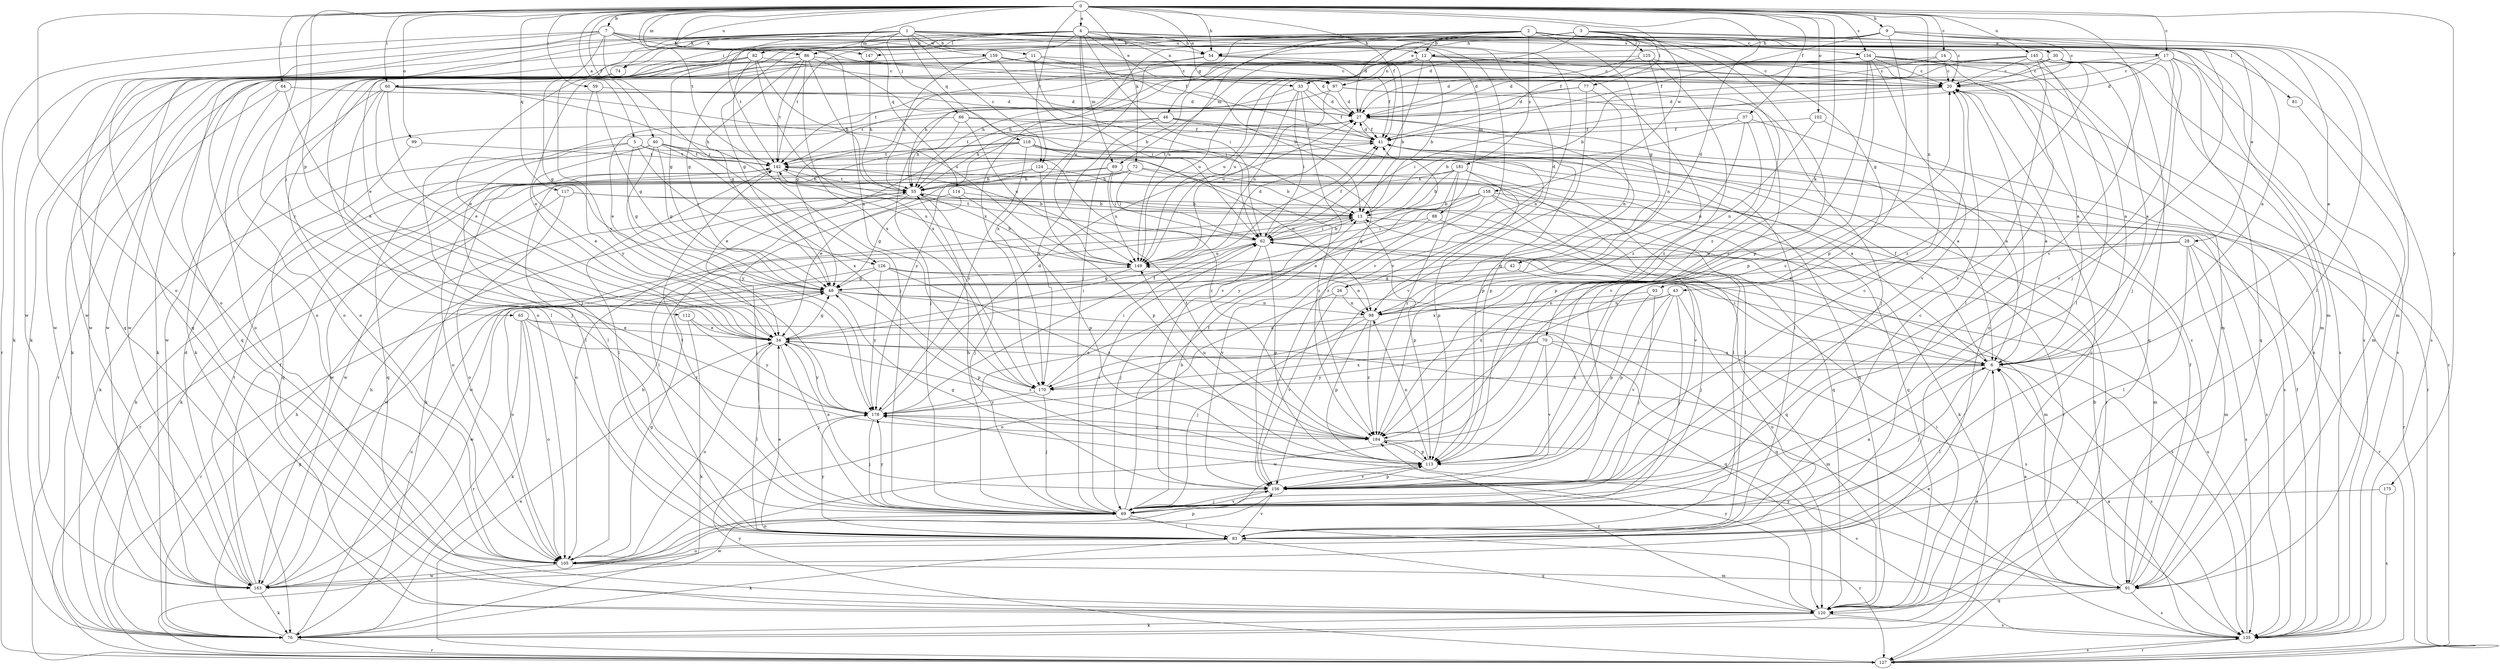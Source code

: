 strict digraph  {
0;
1;
2;
3;
4;
5;
6;
7;
9;
11;
12;
13;
14;
17;
20;
26;
27;
28;
30;
33;
34;
37;
40;
41;
42;
43;
46;
48;
54;
55;
59;
60;
62;
64;
65;
66;
69;
70;
72;
74;
76;
77;
81;
82;
83;
86;
88;
89;
91;
93;
97;
98;
99;
102;
105;
112;
113;
114;
117;
118;
120;
124;
125;
126;
127;
134;
135;
142;
145;
147;
149;
156;
158;
159;
163;
170;
175;
178;
181;
184;
0 -> 4  [label=a];
0 -> 5  [label=a];
0 -> 7  [label=b];
0 -> 9  [label=b];
0 -> 14  [label=c];
0 -> 17  [label=c];
0 -> 26  [label=d];
0 -> 37  [label=f];
0 -> 40  [label=f];
0 -> 41  [label=f];
0 -> 54  [label=h];
0 -> 59  [label=i];
0 -> 60  [label=i];
0 -> 64  [label=j];
0 -> 70  [label=k];
0 -> 72  [label=k];
0 -> 86  [label=m];
0 -> 93  [label=n];
0 -> 97  [label=n];
0 -> 99  [label=o];
0 -> 102  [label=o];
0 -> 105  [label=o];
0 -> 112  [label=p];
0 -> 114  [label=q];
0 -> 117  [label=q];
0 -> 124  [label=r];
0 -> 134  [label=s];
0 -> 142  [label=t];
0 -> 145  [label=u];
0 -> 147  [label=u];
0 -> 156  [label=v];
0 -> 158  [label=w];
0 -> 170  [label=x];
0 -> 175  [label=y];
0 -> 178  [label=y];
1 -> 11  [label=b];
1 -> 12  [label=b];
1 -> 26  [label=d];
1 -> 65  [label=j];
1 -> 66  [label=j];
1 -> 74  [label=k];
1 -> 86  [label=m];
1 -> 88  [label=m];
1 -> 105  [label=o];
1 -> 118  [label=q];
1 -> 120  [label=q];
1 -> 124  [label=r];
1 -> 134  [label=s];
1 -> 142  [label=t];
1 -> 156  [label=v];
1 -> 159  [label=w];
1 -> 163  [label=w];
2 -> 6  [label=a];
2 -> 12  [label=b];
2 -> 17  [label=c];
2 -> 27  [label=d];
2 -> 42  [label=g];
2 -> 43  [label=g];
2 -> 46  [label=g];
2 -> 48  [label=g];
2 -> 69  [label=j];
2 -> 125  [label=r];
2 -> 135  [label=s];
2 -> 147  [label=u];
2 -> 149  [label=u];
2 -> 163  [label=w];
2 -> 170  [label=x];
2 -> 181  [label=z];
2 -> 184  [label=z];
3 -> 27  [label=d];
3 -> 28  [label=e];
3 -> 30  [label=e];
3 -> 33  [label=e];
3 -> 41  [label=f];
3 -> 54  [label=h];
3 -> 69  [label=j];
3 -> 77  [label=l];
3 -> 89  [label=m];
3 -> 113  [label=p];
4 -> 20  [label=c];
4 -> 33  [label=e];
4 -> 48  [label=g];
4 -> 54  [label=h];
4 -> 60  [label=i];
4 -> 62  [label=i];
4 -> 74  [label=k];
4 -> 76  [label=k];
4 -> 81  [label=l];
4 -> 82  [label=l];
4 -> 89  [label=m];
4 -> 91  [label=m];
4 -> 97  [label=n];
4 -> 142  [label=t];
4 -> 149  [label=u];
4 -> 156  [label=v];
4 -> 178  [label=y];
5 -> 48  [label=g];
5 -> 76  [label=k];
5 -> 120  [label=q];
5 -> 126  [label=r];
5 -> 142  [label=t];
5 -> 184  [label=z];
6 -> 41  [label=f];
6 -> 62  [label=i];
6 -> 69  [label=j];
6 -> 83  [label=l];
6 -> 135  [label=s];
6 -> 170  [label=x];
7 -> 12  [label=b];
7 -> 34  [label=e];
7 -> 41  [label=f];
7 -> 54  [label=h];
7 -> 76  [label=k];
7 -> 120  [label=q];
7 -> 126  [label=r];
7 -> 127  [label=r];
7 -> 135  [label=s];
9 -> 6  [label=a];
9 -> 12  [label=b];
9 -> 20  [label=c];
9 -> 41  [label=f];
9 -> 48  [label=g];
9 -> 54  [label=h];
9 -> 83  [label=l];
9 -> 91  [label=m];
9 -> 113  [label=p];
11 -> 13  [label=b];
11 -> 20  [label=c];
11 -> 62  [label=i];
11 -> 76  [label=k];
11 -> 105  [label=o];
12 -> 13  [label=b];
12 -> 20  [label=c];
12 -> 62  [label=i];
12 -> 97  [label=n];
12 -> 127  [label=r];
12 -> 142  [label=t];
12 -> 149  [label=u];
12 -> 184  [label=z];
13 -> 62  [label=i];
13 -> 91  [label=m];
13 -> 113  [label=p];
13 -> 163  [label=w];
14 -> 6  [label=a];
14 -> 20  [label=c];
14 -> 27  [label=d];
14 -> 163  [label=w];
17 -> 20  [label=c];
17 -> 27  [label=d];
17 -> 55  [label=h];
17 -> 69  [label=j];
17 -> 120  [label=q];
17 -> 135  [label=s];
17 -> 156  [label=v];
20 -> 27  [label=d];
20 -> 62  [label=i];
20 -> 105  [label=o];
26 -> 98  [label=n];
26 -> 105  [label=o];
26 -> 156  [label=v];
27 -> 41  [label=f];
27 -> 113  [label=p];
27 -> 127  [label=r];
27 -> 178  [label=y];
28 -> 48  [label=g];
28 -> 83  [label=l];
28 -> 91  [label=m];
28 -> 127  [label=r];
28 -> 135  [label=s];
28 -> 149  [label=u];
28 -> 170  [label=x];
30 -> 20  [label=c];
30 -> 34  [label=e];
30 -> 76  [label=k];
30 -> 91  [label=m];
30 -> 120  [label=q];
30 -> 184  [label=z];
33 -> 27  [label=d];
33 -> 41  [label=f];
33 -> 62  [label=i];
33 -> 69  [label=j];
33 -> 149  [label=u];
33 -> 156  [label=v];
34 -> 6  [label=a];
34 -> 48  [label=g];
34 -> 62  [label=i];
34 -> 69  [label=j];
34 -> 83  [label=l];
34 -> 105  [label=o];
34 -> 178  [label=y];
34 -> 184  [label=z];
37 -> 6  [label=a];
37 -> 13  [label=b];
37 -> 41  [label=f];
37 -> 98  [label=n];
37 -> 113  [label=p];
40 -> 6  [label=a];
40 -> 34  [label=e];
40 -> 48  [label=g];
40 -> 83  [label=l];
40 -> 142  [label=t];
40 -> 170  [label=x];
40 -> 178  [label=y];
40 -> 184  [label=z];
41 -> 27  [label=d];
41 -> 127  [label=r];
41 -> 142  [label=t];
42 -> 48  [label=g];
42 -> 69  [label=j];
43 -> 69  [label=j];
43 -> 98  [label=n];
43 -> 105  [label=o];
43 -> 113  [label=p];
43 -> 156  [label=v];
43 -> 170  [label=x];
46 -> 41  [label=f];
46 -> 55  [label=h];
46 -> 83  [label=l];
46 -> 113  [label=p];
46 -> 142  [label=t];
46 -> 170  [label=x];
48 -> 98  [label=n];
48 -> 113  [label=p];
48 -> 120  [label=q];
48 -> 127  [label=r];
48 -> 135  [label=s];
48 -> 163  [label=w];
54 -> 13  [label=b];
54 -> 41  [label=f];
54 -> 163  [label=w];
54 -> 170  [label=x];
55 -> 13  [label=b];
55 -> 69  [label=j];
55 -> 83  [label=l];
55 -> 105  [label=o];
55 -> 135  [label=s];
55 -> 142  [label=t];
59 -> 27  [label=d];
59 -> 48  [label=g];
59 -> 178  [label=y];
60 -> 27  [label=d];
60 -> 34  [label=e];
60 -> 55  [label=h];
60 -> 69  [label=j];
60 -> 83  [label=l];
60 -> 98  [label=n];
60 -> 163  [label=w];
62 -> 13  [label=b];
62 -> 41  [label=f];
62 -> 69  [label=j];
62 -> 91  [label=m];
62 -> 113  [label=p];
62 -> 142  [label=t];
62 -> 149  [label=u];
64 -> 27  [label=d];
64 -> 34  [label=e];
64 -> 105  [label=o];
64 -> 127  [label=r];
65 -> 34  [label=e];
65 -> 76  [label=k];
65 -> 105  [label=o];
65 -> 120  [label=q];
65 -> 127  [label=r];
65 -> 184  [label=z];
66 -> 6  [label=a];
66 -> 41  [label=f];
66 -> 55  [label=h];
66 -> 69  [label=j];
66 -> 149  [label=u];
69 -> 6  [label=a];
69 -> 13  [label=b];
69 -> 41  [label=f];
69 -> 55  [label=h];
69 -> 62  [label=i];
69 -> 83  [label=l];
69 -> 127  [label=r];
69 -> 142  [label=t];
69 -> 156  [label=v];
69 -> 163  [label=w];
69 -> 178  [label=y];
70 -> 6  [label=a];
70 -> 91  [label=m];
70 -> 156  [label=v];
70 -> 163  [label=w];
70 -> 170  [label=x];
70 -> 178  [label=y];
72 -> 13  [label=b];
72 -> 55  [label=h];
72 -> 62  [label=i];
72 -> 76  [label=k];
72 -> 83  [label=l];
72 -> 163  [label=w];
74 -> 48  [label=g];
74 -> 105  [label=o];
76 -> 6  [label=a];
76 -> 48  [label=g];
76 -> 55  [label=h];
76 -> 127  [label=r];
76 -> 149  [label=u];
77 -> 27  [label=d];
77 -> 98  [label=n];
77 -> 142  [label=t];
77 -> 156  [label=v];
81 -> 91  [label=m];
82 -> 20  [label=c];
82 -> 34  [label=e];
82 -> 69  [label=j];
82 -> 105  [label=o];
82 -> 149  [label=u];
82 -> 163  [label=w];
82 -> 170  [label=x];
83 -> 20  [label=c];
83 -> 34  [label=e];
83 -> 76  [label=k];
83 -> 105  [label=o];
83 -> 120  [label=q];
83 -> 156  [label=v];
83 -> 178  [label=y];
86 -> 13  [label=b];
86 -> 20  [label=c];
86 -> 48  [label=g];
86 -> 55  [label=h];
86 -> 120  [label=q];
86 -> 142  [label=t];
86 -> 170  [label=x];
88 -> 62  [label=i];
88 -> 120  [label=q];
88 -> 156  [label=v];
89 -> 55  [label=h];
89 -> 62  [label=i];
89 -> 76  [label=k];
89 -> 127  [label=r];
89 -> 149  [label=u];
91 -> 6  [label=a];
91 -> 13  [label=b];
91 -> 20  [label=c];
91 -> 41  [label=f];
91 -> 120  [label=q];
91 -> 135  [label=s];
91 -> 178  [label=y];
93 -> 69  [label=j];
93 -> 98  [label=n];
93 -> 113  [label=p];
97 -> 27  [label=d];
97 -> 34  [label=e];
97 -> 69  [label=j];
97 -> 149  [label=u];
97 -> 156  [label=v];
98 -> 34  [label=e];
98 -> 69  [label=j];
98 -> 113  [label=p];
98 -> 184  [label=z];
99 -> 120  [label=q];
99 -> 142  [label=t];
102 -> 6  [label=a];
102 -> 41  [label=f];
102 -> 98  [label=n];
105 -> 13  [label=b];
105 -> 48  [label=g];
105 -> 91  [label=m];
105 -> 113  [label=p];
105 -> 163  [label=w];
112 -> 34  [label=e];
112 -> 76  [label=k];
112 -> 178  [label=y];
113 -> 98  [label=n];
113 -> 156  [label=v];
113 -> 184  [label=z];
114 -> 13  [label=b];
114 -> 48  [label=g];
114 -> 69  [label=j];
114 -> 113  [label=p];
117 -> 6  [label=a];
117 -> 13  [label=b];
117 -> 105  [label=o];
117 -> 127  [label=r];
118 -> 34  [label=e];
118 -> 83  [label=l];
118 -> 98  [label=n];
118 -> 120  [label=q];
118 -> 135  [label=s];
118 -> 142  [label=t];
118 -> 178  [label=y];
118 -> 184  [label=z];
120 -> 20  [label=c];
120 -> 62  [label=i];
120 -> 76  [label=k];
120 -> 135  [label=s];
120 -> 178  [label=y];
120 -> 184  [label=z];
124 -> 34  [label=e];
124 -> 55  [label=h];
124 -> 113  [label=p];
124 -> 120  [label=q];
125 -> 20  [label=c];
125 -> 27  [label=d];
125 -> 98  [label=n];
125 -> 149  [label=u];
125 -> 184  [label=z];
126 -> 48  [label=g];
126 -> 98  [label=n];
126 -> 105  [label=o];
126 -> 135  [label=s];
126 -> 178  [label=y];
126 -> 184  [label=z];
127 -> 34  [label=e];
127 -> 135  [label=s];
127 -> 178  [label=y];
134 -> 6  [label=a];
134 -> 20  [label=c];
134 -> 55  [label=h];
134 -> 76  [label=k];
134 -> 83  [label=l];
134 -> 113  [label=p];
134 -> 135  [label=s];
134 -> 149  [label=u];
134 -> 156  [label=v];
134 -> 184  [label=z];
135 -> 6  [label=a];
135 -> 34  [label=e];
135 -> 41  [label=f];
135 -> 127  [label=r];
135 -> 149  [label=u];
142 -> 55  [label=h];
142 -> 76  [label=k];
142 -> 83  [label=l];
142 -> 105  [label=o];
142 -> 120  [label=q];
142 -> 149  [label=u];
145 -> 6  [label=a];
145 -> 13  [label=b];
145 -> 20  [label=c];
145 -> 27  [label=d];
145 -> 48  [label=g];
145 -> 55  [label=h];
145 -> 83  [label=l];
145 -> 135  [label=s];
145 -> 156  [label=v];
147 -> 55  [label=h];
149 -> 27  [label=d];
149 -> 48  [label=g];
149 -> 55  [label=h];
156 -> 20  [label=c];
156 -> 34  [label=e];
156 -> 48  [label=g];
156 -> 69  [label=j];
156 -> 105  [label=o];
156 -> 113  [label=p];
158 -> 13  [label=b];
158 -> 34  [label=e];
158 -> 48  [label=g];
158 -> 76  [label=k];
158 -> 127  [label=r];
158 -> 156  [label=v];
158 -> 163  [label=w];
159 -> 20  [label=c];
159 -> 27  [label=d];
159 -> 55  [label=h];
159 -> 62  [label=i];
159 -> 91  [label=m];
159 -> 105  [label=o];
159 -> 163  [label=w];
163 -> 27  [label=d];
163 -> 41  [label=f];
163 -> 55  [label=h];
163 -> 76  [label=k];
163 -> 142  [label=t];
170 -> 62  [label=i];
170 -> 69  [label=j];
170 -> 178  [label=y];
175 -> 69  [label=j];
175 -> 135  [label=s];
178 -> 27  [label=d];
178 -> 41  [label=f];
178 -> 69  [label=j];
178 -> 184  [label=z];
181 -> 13  [label=b];
181 -> 55  [label=h];
181 -> 83  [label=l];
181 -> 113  [label=p];
181 -> 163  [label=w];
181 -> 178  [label=y];
181 -> 184  [label=z];
184 -> 20  [label=c];
184 -> 113  [label=p];
184 -> 135  [label=s];
184 -> 142  [label=t];
184 -> 149  [label=u];
}

